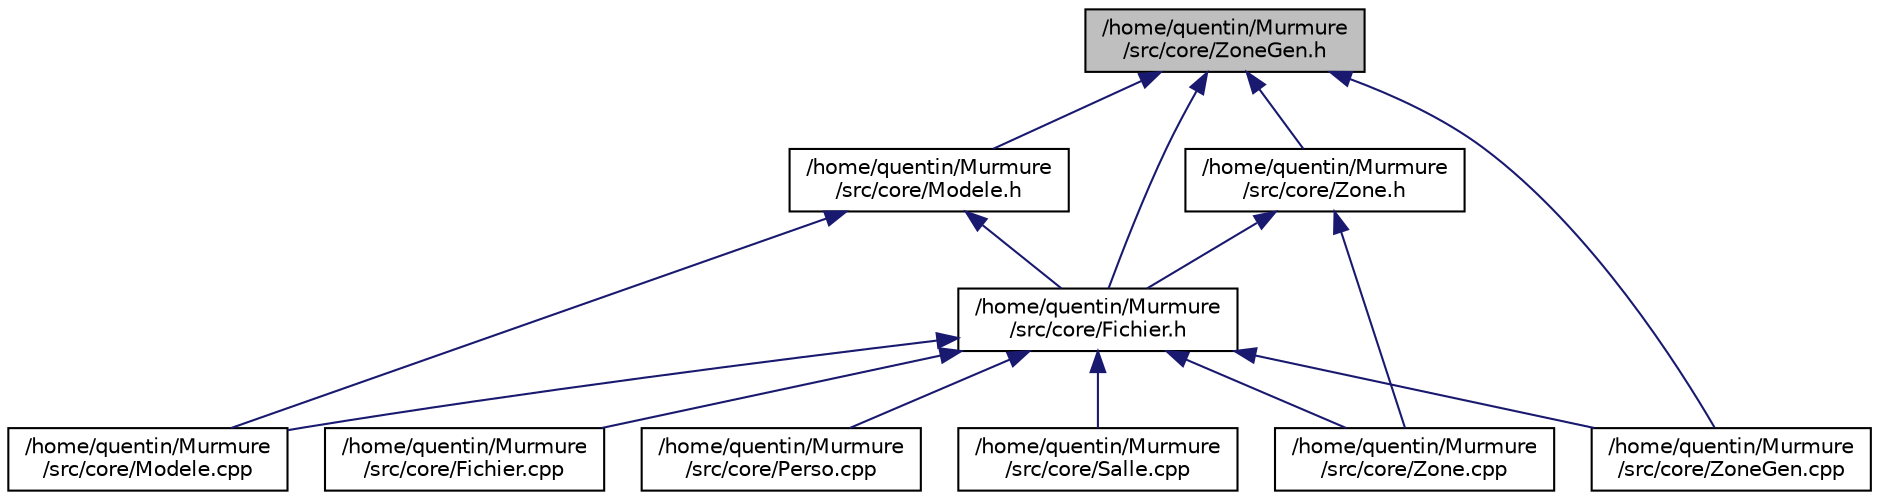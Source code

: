 digraph "/home/quentin/Murmure/src/core/ZoneGen.h"
{
  edge [fontname="Helvetica",fontsize="10",labelfontname="Helvetica",labelfontsize="10"];
  node [fontname="Helvetica",fontsize="10",shape=record];
  Node1 [label="/home/quentin/Murmure\l/src/core/ZoneGen.h",height=0.2,width=0.4,color="black", fillcolor="grey75", style="filled", fontcolor="black"];
  Node1 -> Node2 [dir="back",color="midnightblue",fontsize="10",style="solid",fontname="Helvetica"];
  Node2 [label="/home/quentin/Murmure\l/src/core/Fichier.h",height=0.2,width=0.4,color="black", fillcolor="white", style="filled",URL="$Fichier_8h.html"];
  Node2 -> Node3 [dir="back",color="midnightblue",fontsize="10",style="solid",fontname="Helvetica"];
  Node3 [label="/home/quentin/Murmure\l/src/core/Fichier.cpp",height=0.2,width=0.4,color="black", fillcolor="white", style="filled",URL="$Fichier_8cpp.html"];
  Node2 -> Node4 [dir="back",color="midnightblue",fontsize="10",style="solid",fontname="Helvetica"];
  Node4 [label="/home/quentin/Murmure\l/src/core/Modele.cpp",height=0.2,width=0.4,color="black", fillcolor="white", style="filled",URL="$Modele_8cpp.html",tooltip="fichier source du module Modele. "];
  Node2 -> Node5 [dir="back",color="midnightblue",fontsize="10",style="solid",fontname="Helvetica"];
  Node5 [label="/home/quentin/Murmure\l/src/core/Perso.cpp",height=0.2,width=0.4,color="black", fillcolor="white", style="filled",URL="$Perso_8cpp.html"];
  Node2 -> Node6 [dir="back",color="midnightblue",fontsize="10",style="solid",fontname="Helvetica"];
  Node6 [label="/home/quentin/Murmure\l/src/core/Salle.cpp",height=0.2,width=0.4,color="black", fillcolor="white", style="filled",URL="$Salle_8cpp.html",tooltip="Code source pour le module Salle. "];
  Node2 -> Node7 [dir="back",color="midnightblue",fontsize="10",style="solid",fontname="Helvetica"];
  Node7 [label="/home/quentin/Murmure\l/src/core/Zone.cpp",height=0.2,width=0.4,color="black", fillcolor="white", style="filled",URL="$Zone_8cpp.html",tooltip="Code source pour le module Zone. "];
  Node2 -> Node8 [dir="back",color="midnightblue",fontsize="10",style="solid",fontname="Helvetica"];
  Node8 [label="/home/quentin/Murmure\l/src/core/ZoneGen.cpp",height=0.2,width=0.4,color="black", fillcolor="white", style="filled",URL="$ZoneGen_8cpp.html"];
  Node1 -> Node9 [dir="back",color="midnightblue",fontsize="10",style="solid",fontname="Helvetica"];
  Node9 [label="/home/quentin/Murmure\l/src/core/Zone.h",height=0.2,width=0.4,color="black", fillcolor="white", style="filled",URL="$Zone_8h.html",tooltip="Header de la class Zone. "];
  Node9 -> Node2 [dir="back",color="midnightblue",fontsize="10",style="solid",fontname="Helvetica"];
  Node9 -> Node7 [dir="back",color="midnightblue",fontsize="10",style="solid",fontname="Helvetica"];
  Node1 -> Node10 [dir="back",color="midnightblue",fontsize="10",style="solid",fontname="Helvetica"];
  Node10 [label="/home/quentin/Murmure\l/src/core/Modele.h",height=0.2,width=0.4,color="black", fillcolor="white", style="filled",URL="$Modele_8h.html",tooltip="Header du module Modele. "];
  Node10 -> Node2 [dir="back",color="midnightblue",fontsize="10",style="solid",fontname="Helvetica"];
  Node10 -> Node4 [dir="back",color="midnightblue",fontsize="10",style="solid",fontname="Helvetica"];
  Node1 -> Node8 [dir="back",color="midnightblue",fontsize="10",style="solid",fontname="Helvetica"];
}
